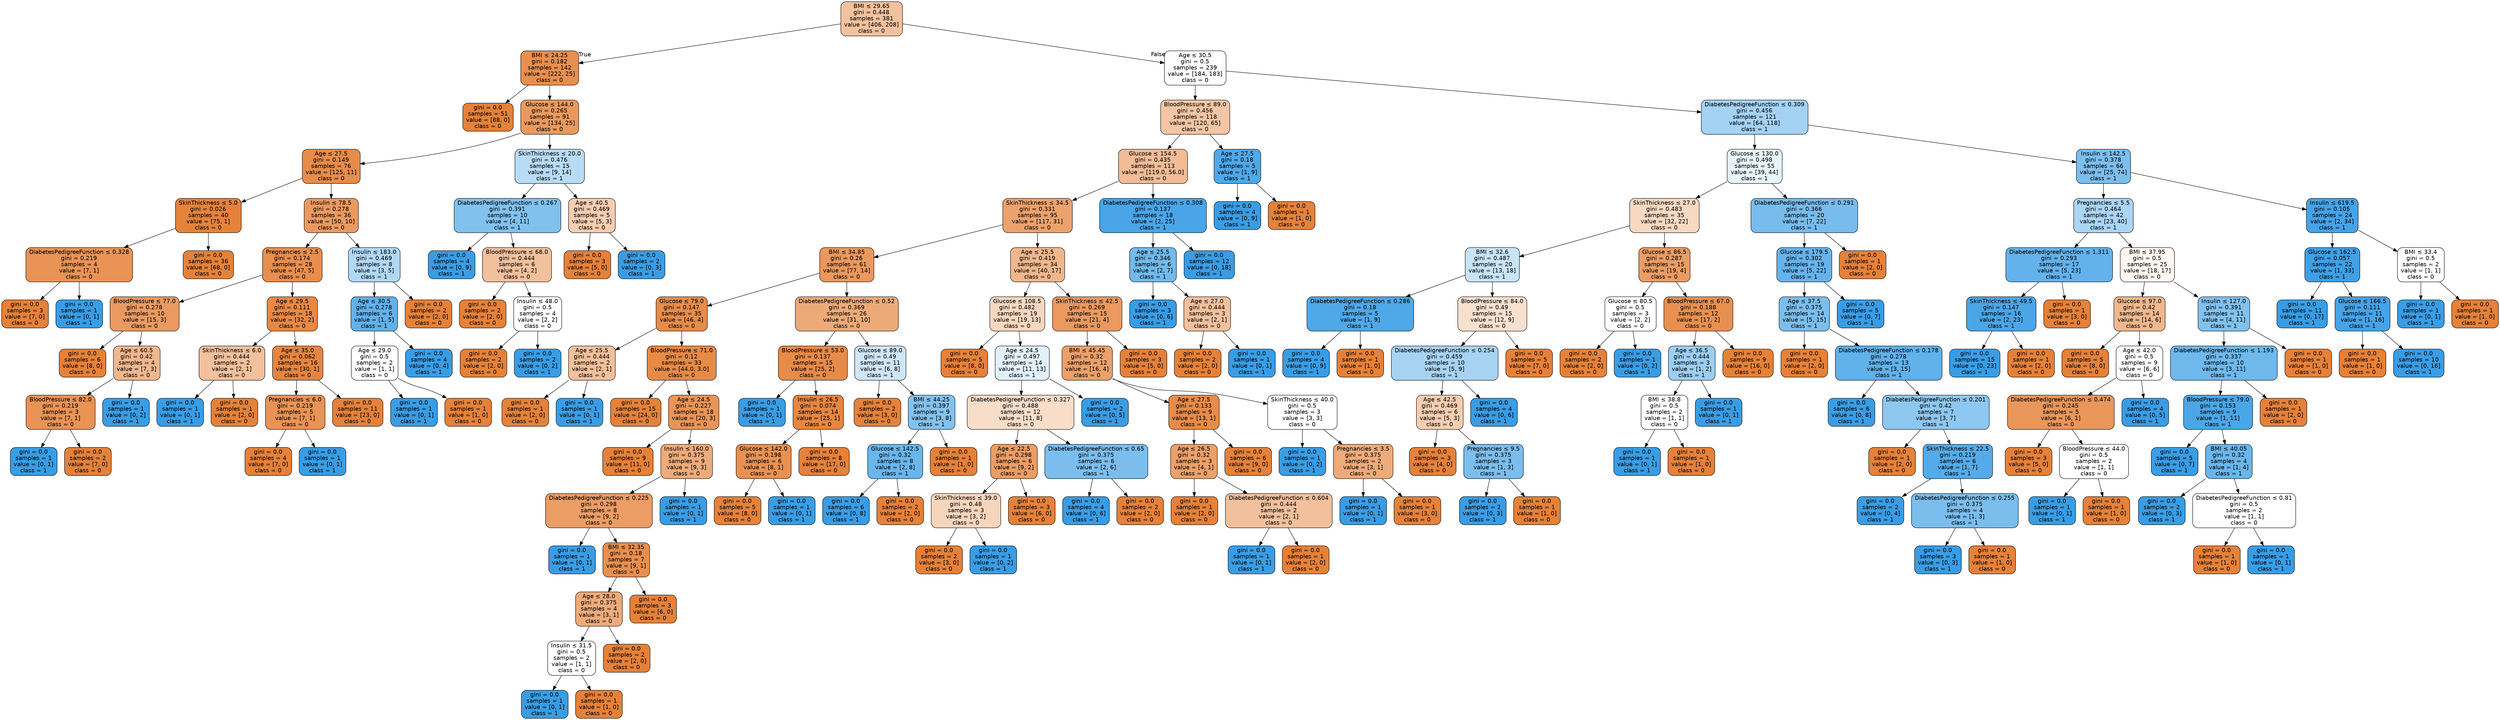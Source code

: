 digraph Tree {
node [shape=box, style="filled, rounded", color="black", fontname="helvetica"] ;
edge [fontname="helvetica"] ;
0 [label=<BMI &le; 29.65<br/>gini = 0.448<br/>samples = 381<br/>value = [406, 208]<br/>class = 0>, fillcolor="#f2c29e"] ;
1 [label=<BMI &le; 24.25<br/>gini = 0.182<br/>samples = 142<br/>value = [222, 25]<br/>class = 0>, fillcolor="#e88f4f"] ;
0 -> 1 [labeldistance=2.5, labelangle=45, headlabel="True"] ;
2 [label=<gini = 0.0<br/>samples = 51<br/>value = [88, 0]<br/>class = 0>, fillcolor="#e58139"] ;
1 -> 2 ;
3 [label=<Glucose &le; 144.0<br/>gini = 0.265<br/>samples = 91<br/>value = [134, 25]<br/>class = 0>, fillcolor="#ea995e"] ;
1 -> 3 ;
4 [label=<Age &le; 27.5<br/>gini = 0.149<br/>samples = 76<br/>value = [125, 11]<br/>class = 0>, fillcolor="#e78c4a"] ;
3 -> 4 ;
5 [label=<SkinThickness &le; 5.0<br/>gini = 0.026<br/>samples = 40<br/>value = [75, 1]<br/>class = 0>, fillcolor="#e5833c"] ;
4 -> 5 ;
6 [label=<DiabetesPedigreeFunction &le; 0.328<br/>gini = 0.219<br/>samples = 4<br/>value = [7, 1]<br/>class = 0>, fillcolor="#e99355"] ;
5 -> 6 ;
7 [label=<gini = 0.0<br/>samples = 3<br/>value = [7, 0]<br/>class = 0>, fillcolor="#e58139"] ;
6 -> 7 ;
8 [label=<gini = 0.0<br/>samples = 1<br/>value = [0, 1]<br/>class = 1>, fillcolor="#399de5"] ;
6 -> 8 ;
9 [label=<gini = 0.0<br/>samples = 36<br/>value = [68, 0]<br/>class = 0>, fillcolor="#e58139"] ;
5 -> 9 ;
10 [label=<Insulin &le; 78.5<br/>gini = 0.278<br/>samples = 36<br/>value = [50, 10]<br/>class = 0>, fillcolor="#ea9a61"] ;
4 -> 10 ;
11 [label=<Pregnancies &le; 2.5<br/>gini = 0.174<br/>samples = 28<br/>value = [47, 5]<br/>class = 0>, fillcolor="#e88e4e"] ;
10 -> 11 ;
12 [label=<BloodPressure &le; 77.0<br/>gini = 0.278<br/>samples = 10<br/>value = [15, 3]<br/>class = 0>, fillcolor="#ea9a61"] ;
11 -> 12 ;
13 [label=<gini = 0.0<br/>samples = 6<br/>value = [8, 0]<br/>class = 0>, fillcolor="#e58139"] ;
12 -> 13 ;
14 [label=<Age &le; 60.5<br/>gini = 0.42<br/>samples = 4<br/>value = [7, 3]<br/>class = 0>, fillcolor="#f0b78e"] ;
12 -> 14 ;
15 [label=<BloodPressure &le; 82.0<br/>gini = 0.219<br/>samples = 3<br/>value = [7, 1]<br/>class = 0>, fillcolor="#e99355"] ;
14 -> 15 ;
16 [label=<gini = 0.0<br/>samples = 1<br/>value = [0, 1]<br/>class = 1>, fillcolor="#399de5"] ;
15 -> 16 ;
17 [label=<gini = 0.0<br/>samples = 2<br/>value = [7, 0]<br/>class = 0>, fillcolor="#e58139"] ;
15 -> 17 ;
18 [label=<gini = 0.0<br/>samples = 1<br/>value = [0, 2]<br/>class = 1>, fillcolor="#399de5"] ;
14 -> 18 ;
19 [label=<Age &le; 29.5<br/>gini = 0.111<br/>samples = 18<br/>value = [32, 2]<br/>class = 0>, fillcolor="#e78945"] ;
11 -> 19 ;
20 [label=<SkinThickness &le; 6.0<br/>gini = 0.444<br/>samples = 2<br/>value = [2, 1]<br/>class = 0>, fillcolor="#f2c09c"] ;
19 -> 20 ;
21 [label=<gini = 0.0<br/>samples = 1<br/>value = [0, 1]<br/>class = 1>, fillcolor="#399de5"] ;
20 -> 21 ;
22 [label=<gini = 0.0<br/>samples = 1<br/>value = [2, 0]<br/>class = 0>, fillcolor="#e58139"] ;
20 -> 22 ;
23 [label=<Age &le; 35.0<br/>gini = 0.062<br/>samples = 16<br/>value = [30, 1]<br/>class = 0>, fillcolor="#e68540"] ;
19 -> 23 ;
24 [label=<Pregnancies &le; 6.0<br/>gini = 0.219<br/>samples = 5<br/>value = [7, 1]<br/>class = 0>, fillcolor="#e99355"] ;
23 -> 24 ;
25 [label=<gini = 0.0<br/>samples = 4<br/>value = [7, 0]<br/>class = 0>, fillcolor="#e58139"] ;
24 -> 25 ;
26 [label=<gini = 0.0<br/>samples = 1<br/>value = [0, 1]<br/>class = 1>, fillcolor="#399de5"] ;
24 -> 26 ;
27 [label=<gini = 0.0<br/>samples = 11<br/>value = [23, 0]<br/>class = 0>, fillcolor="#e58139"] ;
23 -> 27 ;
28 [label=<Insulin &le; 183.0<br/>gini = 0.469<br/>samples = 8<br/>value = [3, 5]<br/>class = 1>, fillcolor="#b0d8f5"] ;
10 -> 28 ;
29 [label=<Age &le; 30.5<br/>gini = 0.278<br/>samples = 6<br/>value = [1, 5]<br/>class = 1>, fillcolor="#61b1ea"] ;
28 -> 29 ;
30 [label=<Age &le; 29.0<br/>gini = 0.5<br/>samples = 2<br/>value = [1, 1]<br/>class = 0>, fillcolor="#ffffff"] ;
29 -> 30 ;
31 [label=<gini = 0.0<br/>samples = 1<br/>value = [0, 1]<br/>class = 1>, fillcolor="#399de5"] ;
30 -> 31 ;
32 [label=<gini = 0.0<br/>samples = 1<br/>value = [1, 0]<br/>class = 0>, fillcolor="#e58139"] ;
30 -> 32 ;
33 [label=<gini = 0.0<br/>samples = 4<br/>value = [0, 4]<br/>class = 1>, fillcolor="#399de5"] ;
29 -> 33 ;
34 [label=<gini = 0.0<br/>samples = 2<br/>value = [2, 0]<br/>class = 0>, fillcolor="#e58139"] ;
28 -> 34 ;
35 [label=<SkinThickness &le; 20.0<br/>gini = 0.476<br/>samples = 15<br/>value = [9, 14]<br/>class = 1>, fillcolor="#b8dcf6"] ;
3 -> 35 ;
36 [label=<DiabetesPedigreeFunction &le; 0.267<br/>gini = 0.391<br/>samples = 10<br/>value = [4, 11]<br/>class = 1>, fillcolor="#81c1ee"] ;
35 -> 36 ;
37 [label=<gini = 0.0<br/>samples = 4<br/>value = [0, 9]<br/>class = 1>, fillcolor="#399de5"] ;
36 -> 37 ;
38 [label=<BloodPressure &le; 68.0<br/>gini = 0.444<br/>samples = 6<br/>value = [4, 2]<br/>class = 0>, fillcolor="#f2c09c"] ;
36 -> 38 ;
39 [label=<gini = 0.0<br/>samples = 2<br/>value = [2, 0]<br/>class = 0>, fillcolor="#e58139"] ;
38 -> 39 ;
40 [label=<Insulin &le; 48.0<br/>gini = 0.5<br/>samples = 4<br/>value = [2, 2]<br/>class = 0>, fillcolor="#ffffff"] ;
38 -> 40 ;
41 [label=<gini = 0.0<br/>samples = 2<br/>value = [2, 0]<br/>class = 0>, fillcolor="#e58139"] ;
40 -> 41 ;
42 [label=<gini = 0.0<br/>samples = 2<br/>value = [0, 2]<br/>class = 1>, fillcolor="#399de5"] ;
40 -> 42 ;
43 [label=<Age &le; 40.5<br/>gini = 0.469<br/>samples = 5<br/>value = [5, 3]<br/>class = 0>, fillcolor="#f5cdb0"] ;
35 -> 43 ;
44 [label=<gini = 0.0<br/>samples = 3<br/>value = [5, 0]<br/>class = 0>, fillcolor="#e58139"] ;
43 -> 44 ;
45 [label=<gini = 0.0<br/>samples = 2<br/>value = [0, 3]<br/>class = 1>, fillcolor="#399de5"] ;
43 -> 45 ;
46 [label=<Age &le; 30.5<br/>gini = 0.5<br/>samples = 239<br/>value = [184, 183]<br/>class = 0>, fillcolor="#fffefe"] ;
0 -> 46 [labeldistance=2.5, labelangle=-45, headlabel="False"] ;
47 [label=<BloodPressure &le; 89.0<br/>gini = 0.456<br/>samples = 118<br/>value = [120, 65]<br/>class = 0>, fillcolor="#f3c5a4"] ;
46 -> 47 ;
48 [label=<Glucose &le; 154.5<br/>gini = 0.435<br/>samples = 113<br/>value = [119.0, 56.0]<br/>class = 0>, fillcolor="#f1bc96"] ;
47 -> 48 ;
49 [label=<SkinThickness &le; 34.5<br/>gini = 0.331<br/>samples = 95<br/>value = [117, 31]<br/>class = 0>, fillcolor="#eca26d"] ;
48 -> 49 ;
50 [label=<BMI &le; 34.85<br/>gini = 0.26<br/>samples = 61<br/>value = [77, 14]<br/>class = 0>, fillcolor="#ea985d"] ;
49 -> 50 ;
51 [label=<Glucose &le; 79.0<br/>gini = 0.147<br/>samples = 35<br/>value = [46, 4]<br/>class = 0>, fillcolor="#e78c4a"] ;
50 -> 51 ;
52 [label=<Age &le; 25.5<br/>gini = 0.444<br/>samples = 2<br/>value = [2, 1]<br/>class = 0>, fillcolor="#f2c09c"] ;
51 -> 52 ;
53 [label=<gini = 0.0<br/>samples = 1<br/>value = [2, 0]<br/>class = 0>, fillcolor="#e58139"] ;
52 -> 53 ;
54 [label=<gini = 0.0<br/>samples = 1<br/>value = [0, 1]<br/>class = 1>, fillcolor="#399de5"] ;
52 -> 54 ;
55 [label=<BloodPressure &le; 71.0<br/>gini = 0.12<br/>samples = 33<br/>value = [44.0, 3.0]<br/>class = 0>, fillcolor="#e78a46"] ;
51 -> 55 ;
56 [label=<gini = 0.0<br/>samples = 15<br/>value = [24, 0]<br/>class = 0>, fillcolor="#e58139"] ;
55 -> 56 ;
57 [label=<Age &le; 24.5<br/>gini = 0.227<br/>samples = 18<br/>value = [20, 3]<br/>class = 0>, fillcolor="#e99457"] ;
55 -> 57 ;
58 [label=<gini = 0.0<br/>samples = 9<br/>value = [11, 0]<br/>class = 0>, fillcolor="#e58139"] ;
57 -> 58 ;
59 [label=<Insulin &le; 160.0<br/>gini = 0.375<br/>samples = 9<br/>value = [9, 3]<br/>class = 0>, fillcolor="#eeab7b"] ;
57 -> 59 ;
60 [label=<DiabetesPedigreeFunction &le; 0.225<br/>gini = 0.298<br/>samples = 8<br/>value = [9, 2]<br/>class = 0>, fillcolor="#eb9d65"] ;
59 -> 60 ;
61 [label=<gini = 0.0<br/>samples = 1<br/>value = [0, 1]<br/>class = 1>, fillcolor="#399de5"] ;
60 -> 61 ;
62 [label=<BMI &le; 32.35<br/>gini = 0.18<br/>samples = 7<br/>value = [9, 1]<br/>class = 0>, fillcolor="#e88f4f"] ;
60 -> 62 ;
63 [label=<Age &le; 28.0<br/>gini = 0.375<br/>samples = 4<br/>value = [3, 1]<br/>class = 0>, fillcolor="#eeab7b"] ;
62 -> 63 ;
64 [label=<Insulin &le; 31.5<br/>gini = 0.5<br/>samples = 2<br/>value = [1, 1]<br/>class = 0>, fillcolor="#ffffff"] ;
63 -> 64 ;
65 [label=<gini = 0.0<br/>samples = 1<br/>value = [0, 1]<br/>class = 1>, fillcolor="#399de5"] ;
64 -> 65 ;
66 [label=<gini = 0.0<br/>samples = 1<br/>value = [1, 0]<br/>class = 0>, fillcolor="#e58139"] ;
64 -> 66 ;
67 [label=<gini = 0.0<br/>samples = 2<br/>value = [2, 0]<br/>class = 0>, fillcolor="#e58139"] ;
63 -> 67 ;
68 [label=<gini = 0.0<br/>samples = 3<br/>value = [6, 0]<br/>class = 0>, fillcolor="#e58139"] ;
62 -> 68 ;
69 [label=<gini = 0.0<br/>samples = 1<br/>value = [0, 1]<br/>class = 1>, fillcolor="#399de5"] ;
59 -> 69 ;
70 [label=<DiabetesPedigreeFunction &le; 0.52<br/>gini = 0.369<br/>samples = 26<br/>value = [31, 10]<br/>class = 0>, fillcolor="#edaa79"] ;
50 -> 70 ;
71 [label=<BloodPressure &le; 53.0<br/>gini = 0.137<br/>samples = 15<br/>value = [25, 2]<br/>class = 0>, fillcolor="#e78b49"] ;
70 -> 71 ;
72 [label=<gini = 0.0<br/>samples = 1<br/>value = [0, 1]<br/>class = 1>, fillcolor="#399de5"] ;
71 -> 72 ;
73 [label=<Insulin &le; 26.5<br/>gini = 0.074<br/>samples = 14<br/>value = [25, 1]<br/>class = 0>, fillcolor="#e68641"] ;
71 -> 73 ;
74 [label=<Glucose &le; 142.0<br/>gini = 0.198<br/>samples = 6<br/>value = [8, 1]<br/>class = 0>, fillcolor="#e89152"] ;
73 -> 74 ;
75 [label=<gini = 0.0<br/>samples = 5<br/>value = [8, 0]<br/>class = 0>, fillcolor="#e58139"] ;
74 -> 75 ;
76 [label=<gini = 0.0<br/>samples = 1<br/>value = [0, 1]<br/>class = 1>, fillcolor="#399de5"] ;
74 -> 76 ;
77 [label=<gini = 0.0<br/>samples = 8<br/>value = [17, 0]<br/>class = 0>, fillcolor="#e58139"] ;
73 -> 77 ;
78 [label=<Glucose &le; 89.0<br/>gini = 0.49<br/>samples = 11<br/>value = [6, 8]<br/>class = 1>, fillcolor="#cee6f8"] ;
70 -> 78 ;
79 [label=<gini = 0.0<br/>samples = 2<br/>value = [3, 0]<br/>class = 0>, fillcolor="#e58139"] ;
78 -> 79 ;
80 [label=<BMI &le; 44.25<br/>gini = 0.397<br/>samples = 9<br/>value = [3, 8]<br/>class = 1>, fillcolor="#83c2ef"] ;
78 -> 80 ;
81 [label=<Glucose &le; 142.5<br/>gini = 0.32<br/>samples = 8<br/>value = [2, 8]<br/>class = 1>, fillcolor="#6ab6ec"] ;
80 -> 81 ;
82 [label=<gini = 0.0<br/>samples = 6<br/>value = [0, 8]<br/>class = 1>, fillcolor="#399de5"] ;
81 -> 82 ;
83 [label=<gini = 0.0<br/>samples = 2<br/>value = [2, 0]<br/>class = 0>, fillcolor="#e58139"] ;
81 -> 83 ;
84 [label=<gini = 0.0<br/>samples = 1<br/>value = [1, 0]<br/>class = 0>, fillcolor="#e58139"] ;
80 -> 84 ;
85 [label=<Age &le; 25.5<br/>gini = 0.419<br/>samples = 34<br/>value = [40, 17]<br/>class = 0>, fillcolor="#f0b78d"] ;
49 -> 85 ;
86 [label=<Glucose &le; 108.5<br/>gini = 0.482<br/>samples = 19<br/>value = [19, 13]<br/>class = 0>, fillcolor="#f7d7c0"] ;
85 -> 86 ;
87 [label=<gini = 0.0<br/>samples = 5<br/>value = [8, 0]<br/>class = 0>, fillcolor="#e58139"] ;
86 -> 87 ;
88 [label=<Age &le; 24.5<br/>gini = 0.497<br/>samples = 14<br/>value = [11, 13]<br/>class = 1>, fillcolor="#e1f0fb"] ;
86 -> 88 ;
89 [label=<DiabetesPedigreeFunction &le; 0.327<br/>gini = 0.488<br/>samples = 12<br/>value = [11, 8]<br/>class = 0>, fillcolor="#f8ddc9"] ;
88 -> 89 ;
90 [label=<Age &le; 22.5<br/>gini = 0.298<br/>samples = 6<br/>value = [9, 2]<br/>class = 0>, fillcolor="#eb9d65"] ;
89 -> 90 ;
91 [label=<SkinThickness &le; 39.0<br/>gini = 0.48<br/>samples = 3<br/>value = [3, 2]<br/>class = 0>, fillcolor="#f6d5bd"] ;
90 -> 91 ;
92 [label=<gini = 0.0<br/>samples = 2<br/>value = [3, 0]<br/>class = 0>, fillcolor="#e58139"] ;
91 -> 92 ;
93 [label=<gini = 0.0<br/>samples = 1<br/>value = [0, 2]<br/>class = 1>, fillcolor="#399de5"] ;
91 -> 93 ;
94 [label=<gini = 0.0<br/>samples = 3<br/>value = [6, 0]<br/>class = 0>, fillcolor="#e58139"] ;
90 -> 94 ;
95 [label=<DiabetesPedigreeFunction &le; 0.65<br/>gini = 0.375<br/>samples = 6<br/>value = [2, 6]<br/>class = 1>, fillcolor="#7bbeee"] ;
89 -> 95 ;
96 [label=<gini = 0.0<br/>samples = 4<br/>value = [0, 6]<br/>class = 1>, fillcolor="#399de5"] ;
95 -> 96 ;
97 [label=<gini = 0.0<br/>samples = 2<br/>value = [2, 0]<br/>class = 0>, fillcolor="#e58139"] ;
95 -> 97 ;
98 [label=<gini = 0.0<br/>samples = 2<br/>value = [0, 5]<br/>class = 1>, fillcolor="#399de5"] ;
88 -> 98 ;
99 [label=<SkinThickness &le; 42.5<br/>gini = 0.269<br/>samples = 15<br/>value = [21, 4]<br/>class = 0>, fillcolor="#ea995f"] ;
85 -> 99 ;
100 [label=<BMI &le; 45.45<br/>gini = 0.32<br/>samples = 12<br/>value = [16, 4]<br/>class = 0>, fillcolor="#eca06a"] ;
99 -> 100 ;
101 [label=<Age &le; 27.5<br/>gini = 0.133<br/>samples = 9<br/>value = [13, 1]<br/>class = 0>, fillcolor="#e78b48"] ;
100 -> 101 ;
102 [label=<Age &le; 26.5<br/>gini = 0.32<br/>samples = 3<br/>value = [4, 1]<br/>class = 0>, fillcolor="#eca06a"] ;
101 -> 102 ;
103 [label=<gini = 0.0<br/>samples = 1<br/>value = [2, 0]<br/>class = 0>, fillcolor="#e58139"] ;
102 -> 103 ;
104 [label=<DiabetesPedigreeFunction &le; 0.604<br/>gini = 0.444<br/>samples = 2<br/>value = [2, 1]<br/>class = 0>, fillcolor="#f2c09c"] ;
102 -> 104 ;
105 [label=<gini = 0.0<br/>samples = 1<br/>value = [0, 1]<br/>class = 1>, fillcolor="#399de5"] ;
104 -> 105 ;
106 [label=<gini = 0.0<br/>samples = 1<br/>value = [2, 0]<br/>class = 0>, fillcolor="#e58139"] ;
104 -> 106 ;
107 [label=<gini = 0.0<br/>samples = 6<br/>value = [9, 0]<br/>class = 0>, fillcolor="#e58139"] ;
101 -> 107 ;
108 [label=<SkinThickness &le; 40.0<br/>gini = 0.5<br/>samples = 3<br/>value = [3, 3]<br/>class = 0>, fillcolor="#ffffff"] ;
100 -> 108 ;
109 [label=<gini = 0.0<br/>samples = 1<br/>value = [0, 2]<br/>class = 1>, fillcolor="#399de5"] ;
108 -> 109 ;
110 [label=<Pregnancies &le; 3.5<br/>gini = 0.375<br/>samples = 2<br/>value = [3, 1]<br/>class = 0>, fillcolor="#eeab7b"] ;
108 -> 110 ;
111 [label=<gini = 0.0<br/>samples = 1<br/>value = [0, 1]<br/>class = 1>, fillcolor="#399de5"] ;
110 -> 111 ;
112 [label=<gini = 0.0<br/>samples = 1<br/>value = [3, 0]<br/>class = 0>, fillcolor="#e58139"] ;
110 -> 112 ;
113 [label=<gini = 0.0<br/>samples = 3<br/>value = [5, 0]<br/>class = 0>, fillcolor="#e58139"] ;
99 -> 113 ;
114 [label=<DiabetesPedigreeFunction &le; 0.308<br/>gini = 0.137<br/>samples = 18<br/>value = [2, 25]<br/>class = 1>, fillcolor="#49a5e7"] ;
48 -> 114 ;
115 [label=<Age &le; 25.5<br/>gini = 0.346<br/>samples = 6<br/>value = [2, 7]<br/>class = 1>, fillcolor="#72b9ec"] ;
114 -> 115 ;
116 [label=<gini = 0.0<br/>samples = 3<br/>value = [0, 6]<br/>class = 1>, fillcolor="#399de5"] ;
115 -> 116 ;
117 [label=<Age &le; 27.0<br/>gini = 0.444<br/>samples = 3<br/>value = [2, 1]<br/>class = 0>, fillcolor="#f2c09c"] ;
115 -> 117 ;
118 [label=<gini = 0.0<br/>samples = 2<br/>value = [2, 0]<br/>class = 0>, fillcolor="#e58139"] ;
117 -> 118 ;
119 [label=<gini = 0.0<br/>samples = 1<br/>value = [0, 1]<br/>class = 1>, fillcolor="#399de5"] ;
117 -> 119 ;
120 [label=<gini = 0.0<br/>samples = 12<br/>value = [0, 18]<br/>class = 1>, fillcolor="#399de5"] ;
114 -> 120 ;
121 [label=<Age &le; 27.5<br/>gini = 0.18<br/>samples = 5<br/>value = [1, 9]<br/>class = 1>, fillcolor="#4fa8e8"] ;
47 -> 121 ;
122 [label=<gini = 0.0<br/>samples = 4<br/>value = [0, 9]<br/>class = 1>, fillcolor="#399de5"] ;
121 -> 122 ;
123 [label=<gini = 0.0<br/>samples = 1<br/>value = [1, 0]<br/>class = 0>, fillcolor="#e58139"] ;
121 -> 123 ;
124 [label=<DiabetesPedigreeFunction &le; 0.309<br/>gini = 0.456<br/>samples = 121<br/>value = [64, 118]<br/>class = 1>, fillcolor="#a4d2f3"] ;
46 -> 124 ;
125 [label=<Glucose &le; 130.0<br/>gini = 0.498<br/>samples = 55<br/>value = [39, 44]<br/>class = 1>, fillcolor="#e8f4fc"] ;
124 -> 125 ;
126 [label=<SkinThickness &le; 27.0<br/>gini = 0.483<br/>samples = 35<br/>value = [32, 22]<br/>class = 0>, fillcolor="#f7d8c1"] ;
125 -> 126 ;
127 [label=<BMI &le; 32.6<br/>gini = 0.487<br/>samples = 20<br/>value = [13, 18]<br/>class = 1>, fillcolor="#c8e4f8"] ;
126 -> 127 ;
128 [label=<DiabetesPedigreeFunction &le; 0.286<br/>gini = 0.18<br/>samples = 5<br/>value = [1, 9]<br/>class = 1>, fillcolor="#4fa8e8"] ;
127 -> 128 ;
129 [label=<gini = 0.0<br/>samples = 4<br/>value = [0, 9]<br/>class = 1>, fillcolor="#399de5"] ;
128 -> 129 ;
130 [label=<gini = 0.0<br/>samples = 1<br/>value = [1, 0]<br/>class = 0>, fillcolor="#e58139"] ;
128 -> 130 ;
131 [label=<BloodPressure &le; 84.0<br/>gini = 0.49<br/>samples = 15<br/>value = [12, 9]<br/>class = 0>, fillcolor="#f8e0ce"] ;
127 -> 131 ;
132 [label=<DiabetesPedigreeFunction &le; 0.254<br/>gini = 0.459<br/>samples = 10<br/>value = [5, 9]<br/>class = 1>, fillcolor="#a7d3f3"] ;
131 -> 132 ;
133 [label=<Age &le; 42.5<br/>gini = 0.469<br/>samples = 6<br/>value = [5, 3]<br/>class = 0>, fillcolor="#f5cdb0"] ;
132 -> 133 ;
134 [label=<gini = 0.0<br/>samples = 3<br/>value = [4, 0]<br/>class = 0>, fillcolor="#e58139"] ;
133 -> 134 ;
135 [label=<Pregnancies &le; 9.5<br/>gini = 0.375<br/>samples = 3<br/>value = [1, 3]<br/>class = 1>, fillcolor="#7bbeee"] ;
133 -> 135 ;
136 [label=<gini = 0.0<br/>samples = 2<br/>value = [0, 3]<br/>class = 1>, fillcolor="#399de5"] ;
135 -> 136 ;
137 [label=<gini = 0.0<br/>samples = 1<br/>value = [1, 0]<br/>class = 0>, fillcolor="#e58139"] ;
135 -> 137 ;
138 [label=<gini = 0.0<br/>samples = 4<br/>value = [0, 6]<br/>class = 1>, fillcolor="#399de5"] ;
132 -> 138 ;
139 [label=<gini = 0.0<br/>samples = 5<br/>value = [7, 0]<br/>class = 0>, fillcolor="#e58139"] ;
131 -> 139 ;
140 [label=<Glucose &le; 86.5<br/>gini = 0.287<br/>samples = 15<br/>value = [19, 4]<br/>class = 0>, fillcolor="#ea9c63"] ;
126 -> 140 ;
141 [label=<Glucose &le; 80.5<br/>gini = 0.5<br/>samples = 3<br/>value = [2, 2]<br/>class = 0>, fillcolor="#ffffff"] ;
140 -> 141 ;
142 [label=<gini = 0.0<br/>samples = 2<br/>value = [2, 0]<br/>class = 0>, fillcolor="#e58139"] ;
141 -> 142 ;
143 [label=<gini = 0.0<br/>samples = 1<br/>value = [0, 2]<br/>class = 1>, fillcolor="#399de5"] ;
141 -> 143 ;
144 [label=<BloodPressure &le; 67.0<br/>gini = 0.188<br/>samples = 12<br/>value = [17, 2]<br/>class = 0>, fillcolor="#e89050"] ;
140 -> 144 ;
145 [label=<Age &le; 36.5<br/>gini = 0.444<br/>samples = 3<br/>value = [1, 2]<br/>class = 1>, fillcolor="#9ccef2"] ;
144 -> 145 ;
146 [label=<BMI &le; 38.8<br/>gini = 0.5<br/>samples = 2<br/>value = [1, 1]<br/>class = 0>, fillcolor="#ffffff"] ;
145 -> 146 ;
147 [label=<gini = 0.0<br/>samples = 1<br/>value = [0, 1]<br/>class = 1>, fillcolor="#399de5"] ;
146 -> 147 ;
148 [label=<gini = 0.0<br/>samples = 1<br/>value = [1, 0]<br/>class = 0>, fillcolor="#e58139"] ;
146 -> 148 ;
149 [label=<gini = 0.0<br/>samples = 1<br/>value = [0, 1]<br/>class = 1>, fillcolor="#399de5"] ;
145 -> 149 ;
150 [label=<gini = 0.0<br/>samples = 9<br/>value = [16, 0]<br/>class = 0>, fillcolor="#e58139"] ;
144 -> 150 ;
151 [label=<DiabetesPedigreeFunction &le; 0.291<br/>gini = 0.366<br/>samples = 20<br/>value = [7, 22]<br/>class = 1>, fillcolor="#78bced"] ;
125 -> 151 ;
152 [label=<Glucose &le; 179.5<br/>gini = 0.302<br/>samples = 19<br/>value = [5, 22]<br/>class = 1>, fillcolor="#66b3eb"] ;
151 -> 152 ;
153 [label=<Age &le; 37.5<br/>gini = 0.375<br/>samples = 14<br/>value = [5, 15]<br/>class = 1>, fillcolor="#7bbeee"] ;
152 -> 153 ;
154 [label=<gini = 0.0<br/>samples = 1<br/>value = [2, 0]<br/>class = 0>, fillcolor="#e58139"] ;
153 -> 154 ;
155 [label=<DiabetesPedigreeFunction &le; 0.178<br/>gini = 0.278<br/>samples = 13<br/>value = [3, 15]<br/>class = 1>, fillcolor="#61b1ea"] ;
153 -> 155 ;
156 [label=<gini = 0.0<br/>samples = 6<br/>value = [0, 8]<br/>class = 1>, fillcolor="#399de5"] ;
155 -> 156 ;
157 [label=<DiabetesPedigreeFunction &le; 0.201<br/>gini = 0.42<br/>samples = 7<br/>value = [3, 7]<br/>class = 1>, fillcolor="#8ec7f0"] ;
155 -> 157 ;
158 [label=<gini = 0.0<br/>samples = 1<br/>value = [2, 0]<br/>class = 0>, fillcolor="#e58139"] ;
157 -> 158 ;
159 [label=<SkinThickness &le; 22.5<br/>gini = 0.219<br/>samples = 6<br/>value = [1, 7]<br/>class = 1>, fillcolor="#55abe9"] ;
157 -> 159 ;
160 [label=<gini = 0.0<br/>samples = 2<br/>value = [0, 4]<br/>class = 1>, fillcolor="#399de5"] ;
159 -> 160 ;
161 [label=<DiabetesPedigreeFunction &le; 0.255<br/>gini = 0.375<br/>samples = 4<br/>value = [1, 3]<br/>class = 1>, fillcolor="#7bbeee"] ;
159 -> 161 ;
162 [label=<gini = 0.0<br/>samples = 3<br/>value = [0, 3]<br/>class = 1>, fillcolor="#399de5"] ;
161 -> 162 ;
163 [label=<gini = 0.0<br/>samples = 1<br/>value = [1, 0]<br/>class = 0>, fillcolor="#e58139"] ;
161 -> 163 ;
164 [label=<gini = 0.0<br/>samples = 5<br/>value = [0, 7]<br/>class = 1>, fillcolor="#399de5"] ;
152 -> 164 ;
165 [label=<gini = 0.0<br/>samples = 1<br/>value = [2, 0]<br/>class = 0>, fillcolor="#e58139"] ;
151 -> 165 ;
166 [label=<Insulin &le; 142.5<br/>gini = 0.378<br/>samples = 66<br/>value = [25, 74]<br/>class = 1>, fillcolor="#7cbeee"] ;
124 -> 166 ;
167 [label=<Pregnancies &le; 5.5<br/>gini = 0.464<br/>samples = 42<br/>value = [23, 40]<br/>class = 1>, fillcolor="#abd5f4"] ;
166 -> 167 ;
168 [label=<DiabetesPedigreeFunction &le; 1.311<br/>gini = 0.293<br/>samples = 17<br/>value = [5, 23]<br/>class = 1>, fillcolor="#64b2eb"] ;
167 -> 168 ;
169 [label=<SkinThickness &le; 49.5<br/>gini = 0.147<br/>samples = 16<br/>value = [2, 23]<br/>class = 1>, fillcolor="#4aa6e7"] ;
168 -> 169 ;
170 [label=<gini = 0.0<br/>samples = 15<br/>value = [0, 23]<br/>class = 1>, fillcolor="#399de5"] ;
169 -> 170 ;
171 [label=<gini = 0.0<br/>samples = 1<br/>value = [2, 0]<br/>class = 0>, fillcolor="#e58139"] ;
169 -> 171 ;
172 [label=<gini = 0.0<br/>samples = 1<br/>value = [3, 0]<br/>class = 0>, fillcolor="#e58139"] ;
168 -> 172 ;
173 [label=<BMI &le; 37.95<br/>gini = 0.5<br/>samples = 25<br/>value = [18, 17]<br/>class = 0>, fillcolor="#fef8f4"] ;
167 -> 173 ;
174 [label=<Glucose &le; 97.0<br/>gini = 0.42<br/>samples = 14<br/>value = [14, 6]<br/>class = 0>, fillcolor="#f0b78e"] ;
173 -> 174 ;
175 [label=<gini = 0.0<br/>samples = 5<br/>value = [8, 0]<br/>class = 0>, fillcolor="#e58139"] ;
174 -> 175 ;
176 [label=<Age &le; 42.0<br/>gini = 0.5<br/>samples = 9<br/>value = [6, 6]<br/>class = 0>, fillcolor="#ffffff"] ;
174 -> 176 ;
177 [label=<DiabetesPedigreeFunction &le; 0.474<br/>gini = 0.245<br/>samples = 5<br/>value = [6, 1]<br/>class = 0>, fillcolor="#e9965a"] ;
176 -> 177 ;
178 [label=<gini = 0.0<br/>samples = 3<br/>value = [5, 0]<br/>class = 0>, fillcolor="#e58139"] ;
177 -> 178 ;
179 [label=<BloodPressure &le; 44.0<br/>gini = 0.5<br/>samples = 2<br/>value = [1, 1]<br/>class = 0>, fillcolor="#ffffff"] ;
177 -> 179 ;
180 [label=<gini = 0.0<br/>samples = 1<br/>value = [0, 1]<br/>class = 1>, fillcolor="#399de5"] ;
179 -> 180 ;
181 [label=<gini = 0.0<br/>samples = 1<br/>value = [1, 0]<br/>class = 0>, fillcolor="#e58139"] ;
179 -> 181 ;
182 [label=<gini = 0.0<br/>samples = 4<br/>value = [0, 5]<br/>class = 1>, fillcolor="#399de5"] ;
176 -> 182 ;
183 [label=<Insulin &le; 127.0<br/>gini = 0.391<br/>samples = 11<br/>value = [4, 11]<br/>class = 1>, fillcolor="#81c1ee"] ;
173 -> 183 ;
184 [label=<DiabetesPedigreeFunction &le; 1.193<br/>gini = 0.337<br/>samples = 10<br/>value = [3, 11]<br/>class = 1>, fillcolor="#6fb8ec"] ;
183 -> 184 ;
185 [label=<BloodPressure &le; 79.0<br/>gini = 0.153<br/>samples = 9<br/>value = [1, 11]<br/>class = 1>, fillcolor="#4ba6e7"] ;
184 -> 185 ;
186 [label=<gini = 0.0<br/>samples = 5<br/>value = [0, 7]<br/>class = 1>, fillcolor="#399de5"] ;
185 -> 186 ;
187 [label=<BMI &le; 40.05<br/>gini = 0.32<br/>samples = 4<br/>value = [1, 4]<br/>class = 1>, fillcolor="#6ab6ec"] ;
185 -> 187 ;
188 [label=<gini = 0.0<br/>samples = 2<br/>value = [0, 3]<br/>class = 1>, fillcolor="#399de5"] ;
187 -> 188 ;
189 [label=<DiabetesPedigreeFunction &le; 0.81<br/>gini = 0.5<br/>samples = 2<br/>value = [1, 1]<br/>class = 0>, fillcolor="#ffffff"] ;
187 -> 189 ;
190 [label=<gini = 0.0<br/>samples = 1<br/>value = [1, 0]<br/>class = 0>, fillcolor="#e58139"] ;
189 -> 190 ;
191 [label=<gini = 0.0<br/>samples = 1<br/>value = [0, 1]<br/>class = 1>, fillcolor="#399de5"] ;
189 -> 191 ;
192 [label=<gini = 0.0<br/>samples = 1<br/>value = [2, 0]<br/>class = 0>, fillcolor="#e58139"] ;
184 -> 192 ;
193 [label=<gini = 0.0<br/>samples = 1<br/>value = [1, 0]<br/>class = 0>, fillcolor="#e58139"] ;
183 -> 193 ;
194 [label=<Insulin &le; 619.5<br/>gini = 0.105<br/>samples = 24<br/>value = [2, 34]<br/>class = 1>, fillcolor="#45a3e7"] ;
166 -> 194 ;
195 [label=<Glucose &le; 162.5<br/>gini = 0.057<br/>samples = 22<br/>value = [1, 33]<br/>class = 1>, fillcolor="#3fa0e6"] ;
194 -> 195 ;
196 [label=<gini = 0.0<br/>samples = 11<br/>value = [0, 17]<br/>class = 1>, fillcolor="#399de5"] ;
195 -> 196 ;
197 [label=<Glucose &le; 166.5<br/>gini = 0.111<br/>samples = 11<br/>value = [1, 16]<br/>class = 1>, fillcolor="#45a3e7"] ;
195 -> 197 ;
198 [label=<gini = 0.0<br/>samples = 1<br/>value = [1, 0]<br/>class = 0>, fillcolor="#e58139"] ;
197 -> 198 ;
199 [label=<gini = 0.0<br/>samples = 10<br/>value = [0, 16]<br/>class = 1>, fillcolor="#399de5"] ;
197 -> 199 ;
200 [label=<BMI &le; 33.4<br/>gini = 0.5<br/>samples = 2<br/>value = [1, 1]<br/>class = 0>, fillcolor="#ffffff"] ;
194 -> 200 ;
201 [label=<gini = 0.0<br/>samples = 1<br/>value = [0, 1]<br/>class = 1>, fillcolor="#399de5"] ;
200 -> 201 ;
202 [label=<gini = 0.0<br/>samples = 1<br/>value = [1, 0]<br/>class = 0>, fillcolor="#e58139"] ;
200 -> 202 ;
}